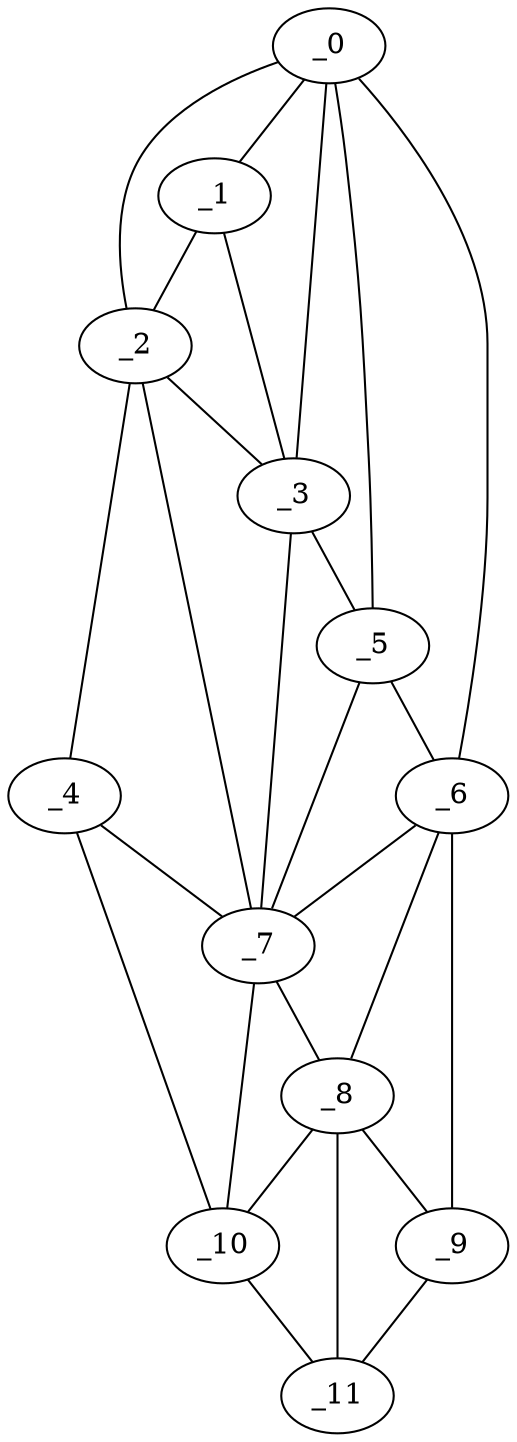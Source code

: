 graph "obj97__135.gxl" {
	_0	 [x=25,
		y=40];
	_1	 [x=31,
		y=46];
	_0 -- _1	 [valence=2];
	_2	 [x=34,
		y=74];
	_0 -- _2	 [valence=1];
	_3	 [x=39,
		y=44];
	_0 -- _3	 [valence=2];
	_5	 [x=41,
		y=31];
	_0 -- _5	 [valence=2];
	_6	 [x=44,
		y=23];
	_0 -- _6	 [valence=1];
	_1 -- _2	 [valence=1];
	_1 -- _3	 [valence=2];
	_2 -- _3	 [valence=2];
	_4	 [x=39,
		y=90];
	_2 -- _4	 [valence=1];
	_7	 [x=50,
		y=38];
	_2 -- _7	 [valence=2];
	_3 -- _5	 [valence=2];
	_3 -- _7	 [valence=1];
	_4 -- _7	 [valence=2];
	_10	 [x=105,
		y=25];
	_4 -- _10	 [valence=1];
	_5 -- _6	 [valence=2];
	_5 -- _7	 [valence=2];
	_6 -- _7	 [valence=2];
	_8	 [x=73,
		y=11];
	_6 -- _8	 [valence=2];
	_9	 [x=74,
		y=6];
	_6 -- _9	 [valence=1];
	_7 -- _8	 [valence=2];
	_7 -- _10	 [valence=2];
	_8 -- _9	 [valence=1];
	_8 -- _10	 [valence=2];
	_11	 [x=109,
		y=10];
	_8 -- _11	 [valence=2];
	_9 -- _11	 [valence=1];
	_10 -- _11	 [valence=1];
}
